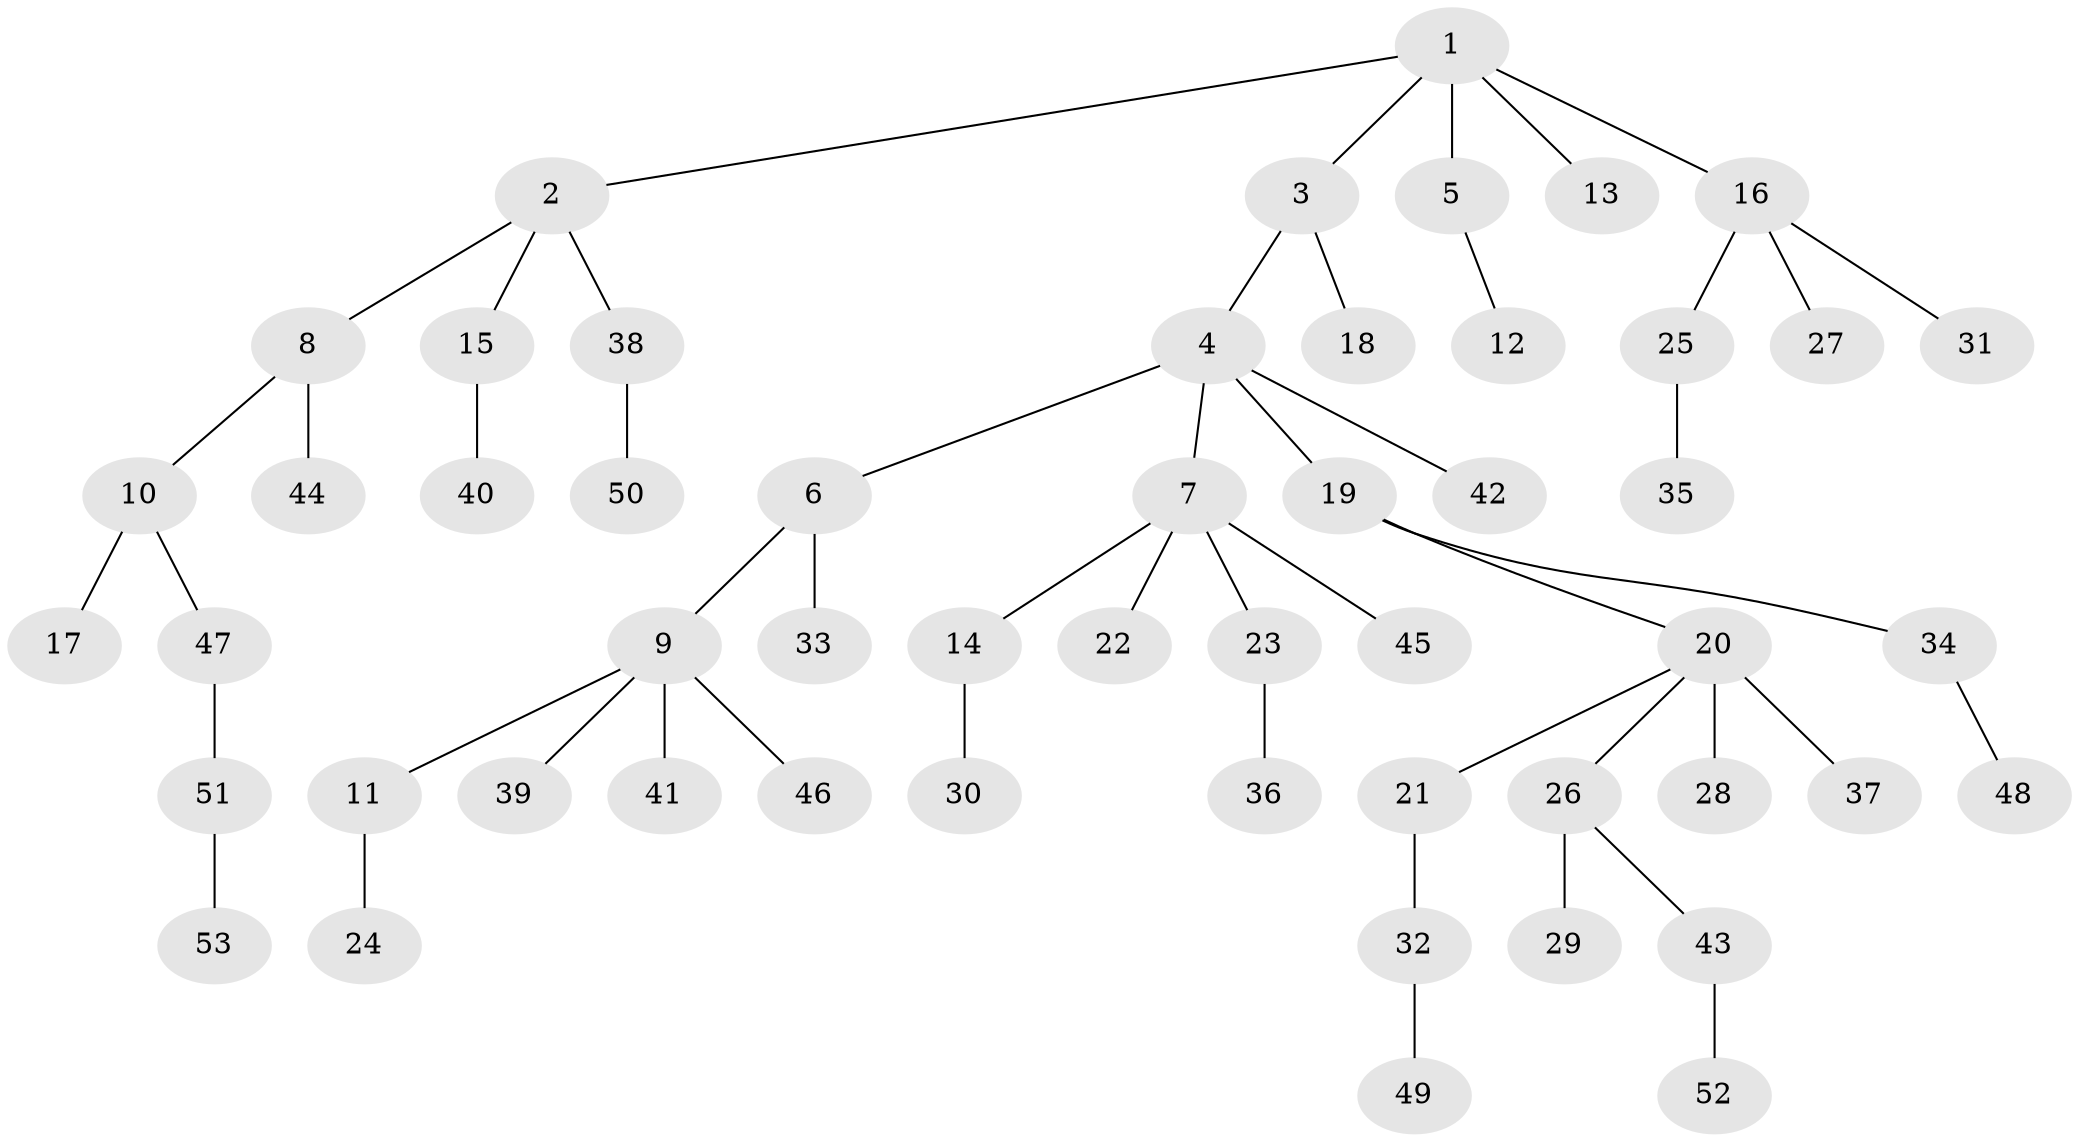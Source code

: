 // original degree distribution, {5: 0.038461538461538464, 3: 0.07692307692307693, 4: 0.10576923076923077, 6: 0.019230769230769232, 1: 0.5, 2: 0.25961538461538464}
// Generated by graph-tools (version 1.1) at 2025/36/03/09/25 02:36:56]
// undirected, 53 vertices, 52 edges
graph export_dot {
graph [start="1"]
  node [color=gray90,style=filled];
  1;
  2;
  3;
  4;
  5;
  6;
  7;
  8;
  9;
  10;
  11;
  12;
  13;
  14;
  15;
  16;
  17;
  18;
  19;
  20;
  21;
  22;
  23;
  24;
  25;
  26;
  27;
  28;
  29;
  30;
  31;
  32;
  33;
  34;
  35;
  36;
  37;
  38;
  39;
  40;
  41;
  42;
  43;
  44;
  45;
  46;
  47;
  48;
  49;
  50;
  51;
  52;
  53;
  1 -- 2 [weight=1.0];
  1 -- 3 [weight=1.0];
  1 -- 5 [weight=3.0];
  1 -- 13 [weight=1.0];
  1 -- 16 [weight=1.0];
  2 -- 8 [weight=1.0];
  2 -- 15 [weight=1.0];
  2 -- 38 [weight=1.0];
  3 -- 4 [weight=1.0];
  3 -- 18 [weight=1.0];
  4 -- 6 [weight=1.0];
  4 -- 7 [weight=1.0];
  4 -- 19 [weight=1.0];
  4 -- 42 [weight=2.0];
  5 -- 12 [weight=1.0];
  6 -- 9 [weight=1.0];
  6 -- 33 [weight=1.0];
  7 -- 14 [weight=1.0];
  7 -- 22 [weight=1.0];
  7 -- 23 [weight=1.0];
  7 -- 45 [weight=1.0];
  8 -- 10 [weight=1.0];
  8 -- 44 [weight=3.0];
  9 -- 11 [weight=1.0];
  9 -- 39 [weight=1.0];
  9 -- 41 [weight=1.0];
  9 -- 46 [weight=1.0];
  10 -- 17 [weight=2.0];
  10 -- 47 [weight=1.0];
  11 -- 24 [weight=1.0];
  14 -- 30 [weight=2.0];
  15 -- 40 [weight=1.0];
  16 -- 25 [weight=2.0];
  16 -- 27 [weight=1.0];
  16 -- 31 [weight=1.0];
  19 -- 20 [weight=1.0];
  19 -- 34 [weight=1.0];
  20 -- 21 [weight=1.0];
  20 -- 26 [weight=1.0];
  20 -- 28 [weight=3.0];
  20 -- 37 [weight=1.0];
  21 -- 32 [weight=2.0];
  23 -- 36 [weight=3.0];
  25 -- 35 [weight=1.0];
  26 -- 29 [weight=1.0];
  26 -- 43 [weight=1.0];
  32 -- 49 [weight=1.0];
  34 -- 48 [weight=1.0];
  38 -- 50 [weight=1.0];
  43 -- 52 [weight=1.0];
  47 -- 51 [weight=2.0];
  51 -- 53 [weight=1.0];
}

